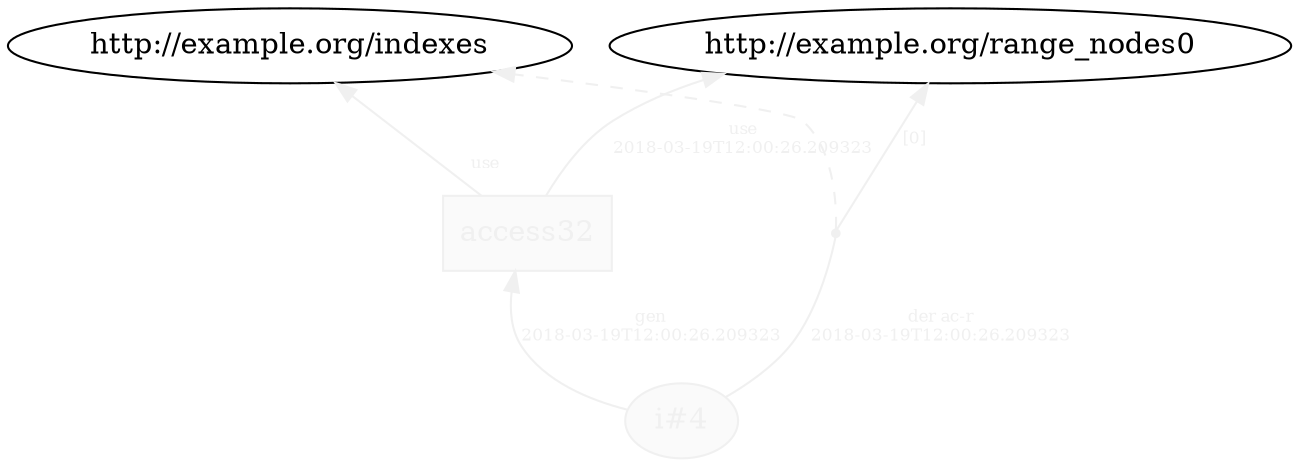 digraph "PROV" { size="16,12"; rankdir="BT";
"http://example.org/i#4" [fillcolor="#FAFAFA",color="#F0F0F0",style="filled",fontcolor="#F0F0F0",label="i#4",URL="http://example.org/i#4"]
"http://example.org/access32" [fillcolor="#FAFAFA",color="#F0F0F0",shape="polygon",sides="4",style="filled",fontcolor="#F0F0F0",label="access32",URL="http://example.org/access32"]
"bn0" [shape="point",label="",fontcolor="#F0F0F0",color="#F0F0F0"]
"http://example.org/i#4" -> "bn0" [fontsize="8",distance="1.5",angle="60.0",rotation="20",label="der ac-r
2018-03-19T12:00:26.209323",arrowhead="none",fontcolor="#F0F0F0",color="#F0F0F0"]
"bn0" -> "http://example.org/indexes" [style="dashed",fontcolor="#F0F0F0",color="#F0F0F0"]
"bn0" -> "http://example.org/range_nodes0" [fontsize="8",distance="1.5",angle="60.0",rotation="20",label="[0]",fontcolor="#F0F0F0",color="#F0F0F0"]
"http://example.org/access32" -> "http://example.org/indexes" [labelfontsize="8",labeldistance="1.5",labelangle="60.0",rotation="20",taillabel="use",fontcolor="#F0F0F0",color="#F0F0F0"]
"http://example.org/access32" -> "http://example.org/range_nodes0" [fontsize="8",distance="1.5",angle="60.0",rotation="20",label="use
2018-03-19T12:00:26.209323",fontcolor="#F0F0F0",color="#F0F0F0"]
"http://example.org/i#4" -> "http://example.org/access32" [fontsize="8",distance="1.5",angle="60.0",rotation="20",label="gen
2018-03-19T12:00:26.209323",fontcolor="#F0F0F0",color="#F0F0F0"]
}